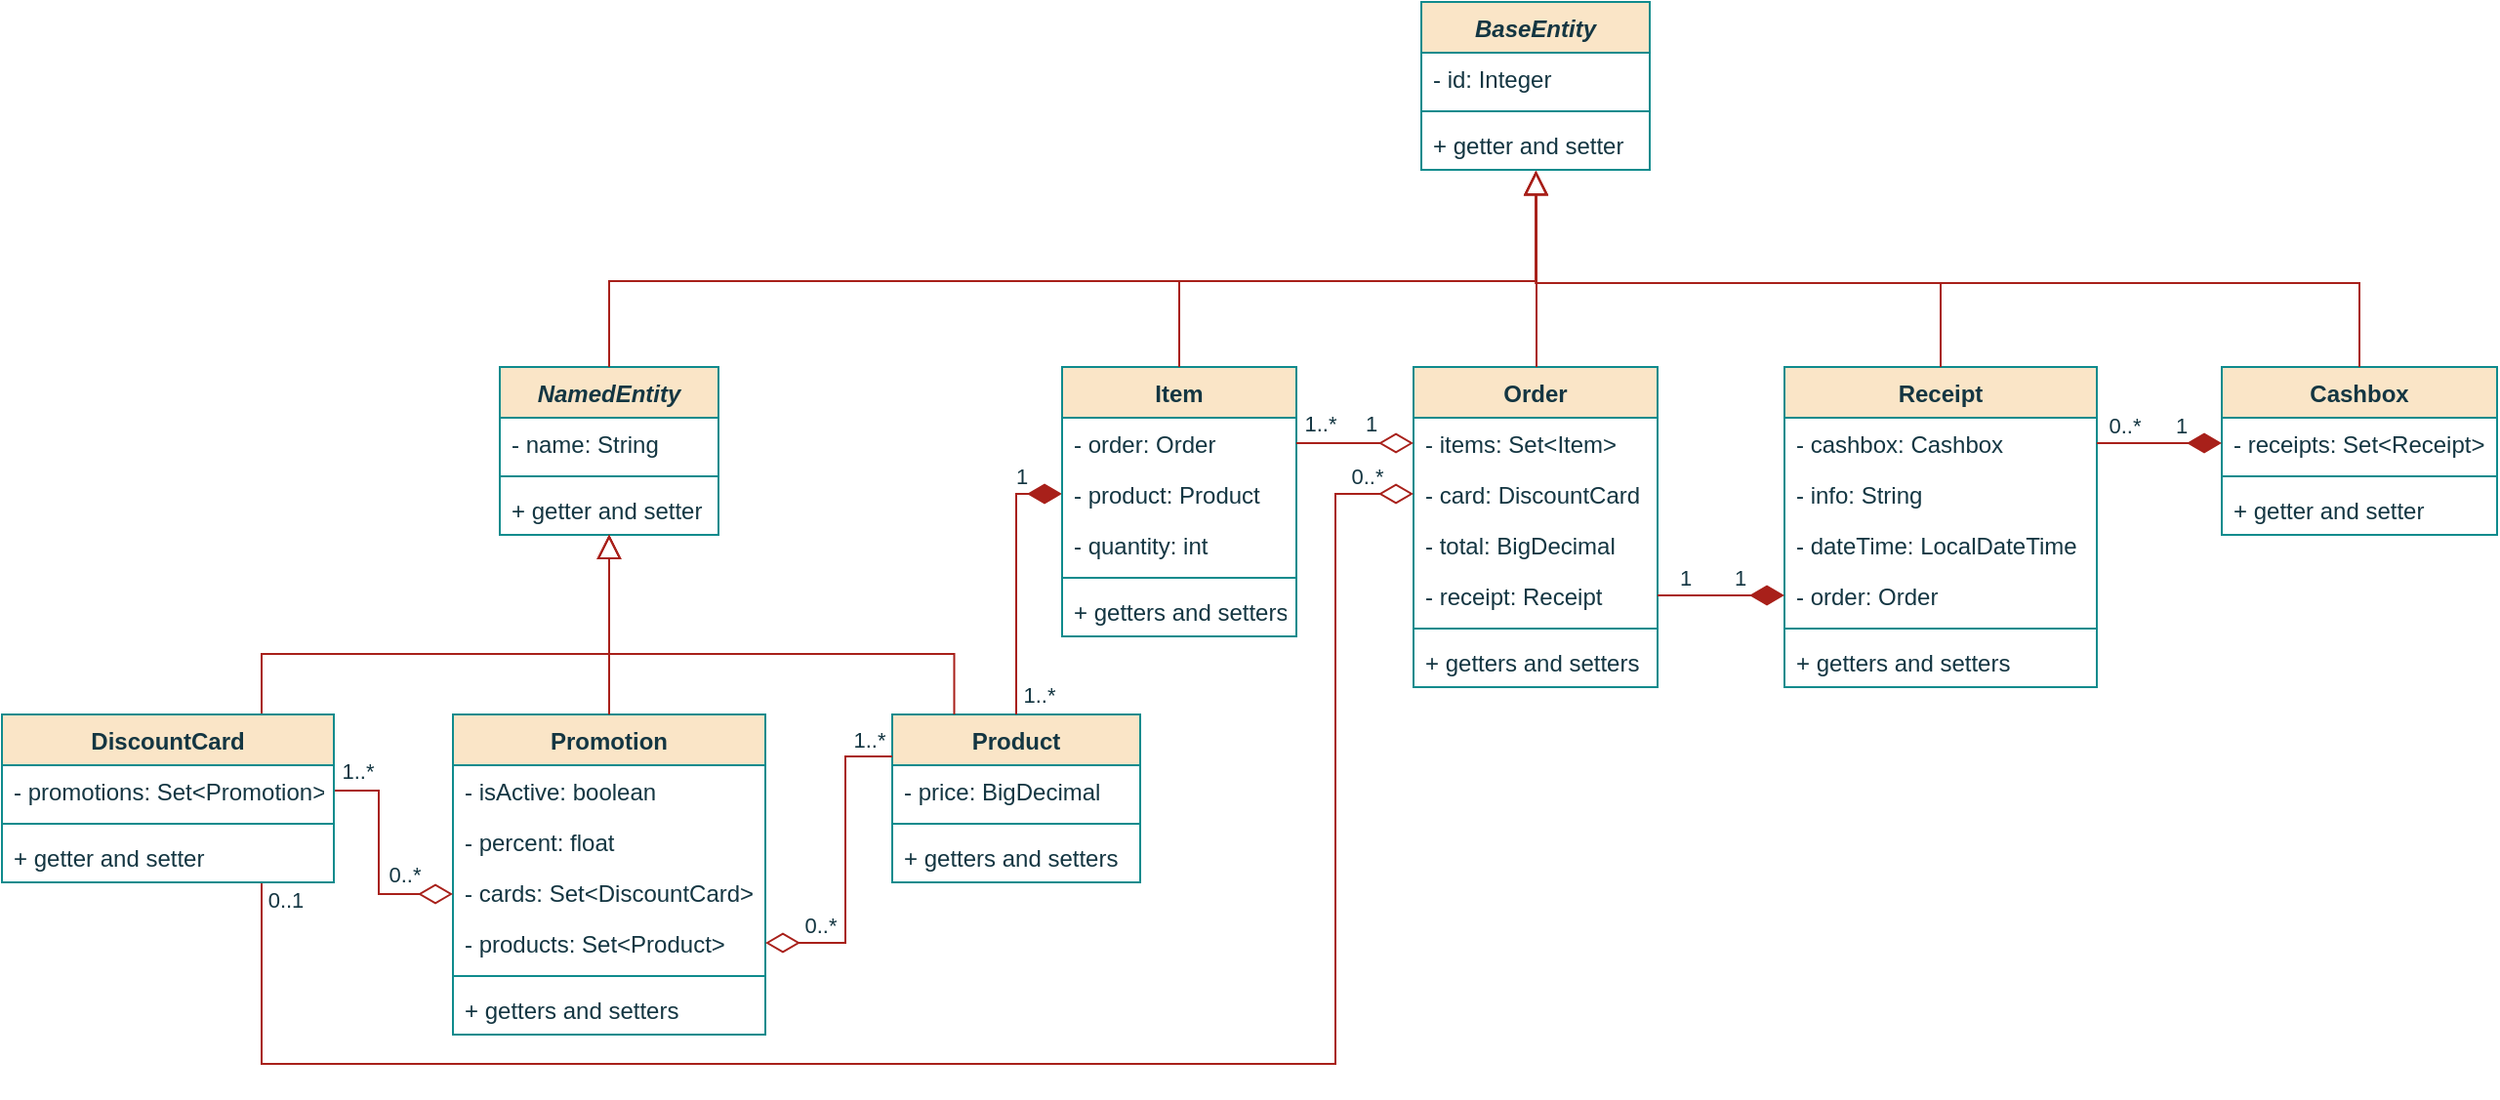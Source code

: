 <mxfile version="20.7.4" type="device"><diagram id="C5RBs43oDa-KdzZeNtuy" name="UML"><mxGraphModel dx="295" dy="145" grid="1" gridSize="10" guides="1" tooltips="1" connect="1" arrows="1" fold="1" page="1" pageScale="1" pageWidth="1169" pageHeight="827" math="0" shadow="0"><root><mxCell id="WIyWlLk6GJQsqaUBKTNV-0"/><mxCell id="WIyWlLk6GJQsqaUBKTNV-1" parent="WIyWlLk6GJQsqaUBKTNV-0"/><mxCell id="sVSoupcYhV7C0BgUrb3M-0" value="BaseEntity" style="swimlane;fontStyle=3;align=center;verticalAlign=top;childLayout=stackLayout;horizontal=1;startSize=26;horizontalStack=0;resizeParent=1;resizeLast=0;collapsible=1;marginBottom=0;rounded=0;shadow=0;strokeWidth=1;labelBackgroundColor=none;fillColor=#FAE5C7;strokeColor=#0F8B8D;fontColor=#143642;" parent="WIyWlLk6GJQsqaUBKTNV-1" vertex="1"><mxGeometry x="1113" y="96" width="117" height="86" as="geometry"><mxRectangle x="220" y="120" width="160" height="26" as="alternateBounds"/></mxGeometry></mxCell><mxCell id="sVSoupcYhV7C0BgUrb3M-1" value="- id: Integer" style="text;align=left;verticalAlign=top;spacingLeft=4;spacingRight=4;overflow=hidden;rotatable=0;points=[[0,0.5],[1,0.5]];portConstraint=eastwest;rounded=0;labelBackgroundColor=none;fontColor=#143642;" parent="sVSoupcYhV7C0BgUrb3M-0" vertex="1"><mxGeometry y="26" width="117" height="26" as="geometry"/></mxCell><mxCell id="sVSoupcYhV7C0BgUrb3M-4" value="" style="line;html=1;strokeWidth=1;align=left;verticalAlign=middle;spacingTop=-1;spacingLeft=3;spacingRight=3;rotatable=0;labelPosition=right;points=[];portConstraint=eastwest;rounded=0;labelBackgroundColor=none;fillColor=#FAE5C7;strokeColor=#0F8B8D;fontColor=#143642;" parent="sVSoupcYhV7C0BgUrb3M-0" vertex="1"><mxGeometry y="52" width="117" height="8" as="geometry"/></mxCell><mxCell id="sVSoupcYhV7C0BgUrb3M-5" value="+ getter and setter" style="text;align=left;verticalAlign=top;spacingLeft=4;spacingRight=4;overflow=hidden;rotatable=0;points=[[0,0.5],[1,0.5]];portConstraint=eastwest;rounded=0;labelBackgroundColor=none;fontColor=#143642;" parent="sVSoupcYhV7C0BgUrb3M-0" vertex="1"><mxGeometry y="60" width="117" height="26" as="geometry"/></mxCell><mxCell id="sVSoupcYhV7C0BgUrb3M-32" value="Product" style="swimlane;fontStyle=1;align=center;verticalAlign=top;childLayout=stackLayout;horizontal=1;startSize=26;horizontalStack=0;resizeParent=1;resizeLast=0;collapsible=1;marginBottom=0;rounded=0;shadow=0;strokeWidth=1;labelBackgroundColor=none;fillColor=#FAE5C7;strokeColor=#0F8B8D;fontColor=#143642;" parent="WIyWlLk6GJQsqaUBKTNV-1" vertex="1"><mxGeometry x="842" y="461" width="127" height="86" as="geometry"><mxRectangle x="220" y="120" width="160" height="26" as="alternateBounds"/></mxGeometry></mxCell><mxCell id="sVSoupcYhV7C0BgUrb3M-33" value="- price: BigDecimal" style="text;align=left;verticalAlign=top;spacingLeft=4;spacingRight=4;overflow=hidden;rotatable=0;points=[[0,0.5],[1,0.5]];portConstraint=eastwest;rounded=0;labelBackgroundColor=none;fontColor=#143642;" parent="sVSoupcYhV7C0BgUrb3M-32" vertex="1"><mxGeometry y="26" width="127" height="26" as="geometry"/></mxCell><mxCell id="sVSoupcYhV7C0BgUrb3M-35" value="" style="line;html=1;strokeWidth=1;align=left;verticalAlign=middle;spacingTop=-1;spacingLeft=3;spacingRight=3;rotatable=0;labelPosition=right;points=[];portConstraint=eastwest;rounded=0;labelBackgroundColor=none;fillColor=#FAE5C7;strokeColor=#0F8B8D;fontColor=#143642;" parent="sVSoupcYhV7C0BgUrb3M-32" vertex="1"><mxGeometry y="52" width="127" height="8" as="geometry"/></mxCell><mxCell id="sVSoupcYhV7C0BgUrb3M-36" value="+ getters and setters" style="text;align=left;verticalAlign=top;spacingLeft=4;spacingRight=4;overflow=hidden;rotatable=0;points=[[0,0.5],[1,0.5]];portConstraint=eastwest;rounded=0;labelBackgroundColor=none;fontColor=#143642;" parent="sVSoupcYhV7C0BgUrb3M-32" vertex="1"><mxGeometry y="60" width="127" height="26" as="geometry"/></mxCell><mxCell id="sVSoupcYhV7C0BgUrb3M-48" value="NamedEntity" style="swimlane;fontStyle=3;align=center;verticalAlign=top;childLayout=stackLayout;horizontal=1;startSize=26;horizontalStack=0;resizeParent=1;resizeLast=0;collapsible=1;marginBottom=0;rounded=0;shadow=0;strokeWidth=1;labelBackgroundColor=none;fillColor=#FAE5C7;strokeColor=#0F8B8D;fontColor=#143642;" parent="WIyWlLk6GJQsqaUBKTNV-1" vertex="1"><mxGeometry x="641" y="283" width="112" height="86" as="geometry"><mxRectangle x="220" y="120" width="160" height="26" as="alternateBounds"/></mxGeometry></mxCell><mxCell id="sVSoupcYhV7C0BgUrb3M-50" value="- name: String" style="text;align=left;verticalAlign=top;spacingLeft=4;spacingRight=4;overflow=hidden;rotatable=0;points=[[0,0.5],[1,0.5]];portConstraint=eastwest;rounded=0;shadow=0;html=0;labelBackgroundColor=none;fontColor=#143642;" parent="sVSoupcYhV7C0BgUrb3M-48" vertex="1"><mxGeometry y="26" width="112" height="26" as="geometry"/></mxCell><mxCell id="sVSoupcYhV7C0BgUrb3M-51" value="" style="line;html=1;strokeWidth=1;align=left;verticalAlign=middle;spacingTop=-1;spacingLeft=3;spacingRight=3;rotatable=0;labelPosition=right;points=[];portConstraint=eastwest;rounded=0;labelBackgroundColor=none;fillColor=#FAE5C7;strokeColor=#0F8B8D;fontColor=#143642;" parent="sVSoupcYhV7C0BgUrb3M-48" vertex="1"><mxGeometry y="52" width="112" height="8" as="geometry"/></mxCell><mxCell id="sVSoupcYhV7C0BgUrb3M-54" value="+ getter and setter" style="text;align=left;verticalAlign=top;spacingLeft=4;spacingRight=4;overflow=hidden;rotatable=0;points=[[0,0.5],[1,0.5]];portConstraint=eastwest;rounded=0;labelBackgroundColor=none;fontColor=#143642;" parent="sVSoupcYhV7C0BgUrb3M-48" vertex="1"><mxGeometry y="60" width="112" height="26" as="geometry"/></mxCell><mxCell id="sVSoupcYhV7C0BgUrb3M-69" value="Receipt" style="swimlane;fontStyle=1;align=center;verticalAlign=top;childLayout=stackLayout;horizontal=1;startSize=26;horizontalStack=0;resizeParent=1;resizeLast=0;collapsible=1;marginBottom=0;rounded=0;shadow=0;strokeWidth=1;labelBackgroundColor=none;fillColor=#FAE5C7;strokeColor=#0F8B8D;fontColor=#143642;" parent="WIyWlLk6GJQsqaUBKTNV-1" vertex="1"><mxGeometry x="1299" y="283" width="160" height="164" as="geometry"><mxRectangle x="220" y="120" width="160" height="26" as="alternateBounds"/></mxGeometry></mxCell><mxCell id="sVSoupcYhV7C0BgUrb3M-135" value="- cashbox: Cashbox" style="text;align=left;verticalAlign=top;spacingLeft=4;spacingRight=4;overflow=hidden;rotatable=0;points=[[0,0.5],[1,0.5]];portConstraint=eastwest;rounded=0;labelBackgroundColor=none;fontColor=#143642;" parent="sVSoupcYhV7C0BgUrb3M-69" vertex="1"><mxGeometry y="26" width="160" height="26" as="geometry"/></mxCell><mxCell id="sVSoupcYhV7C0BgUrb3M-129" value="- info: String" style="text;align=left;verticalAlign=top;spacingLeft=4;spacingRight=4;overflow=hidden;rotatable=0;points=[[0,0.5],[1,0.5]];portConstraint=eastwest;rounded=0;labelBackgroundColor=none;fontColor=#143642;" parent="sVSoupcYhV7C0BgUrb3M-69" vertex="1"><mxGeometry y="52" width="160" height="26" as="geometry"/></mxCell><mxCell id="sVSoupcYhV7C0BgUrb3M-137" value="- dateTime: LocalDateTime" style="text;align=left;verticalAlign=top;spacingLeft=4;spacingRight=4;overflow=hidden;rotatable=0;points=[[0,0.5],[1,0.5]];portConstraint=eastwest;rounded=0;labelBackgroundColor=none;fontColor=#143642;" parent="sVSoupcYhV7C0BgUrb3M-69" vertex="1"><mxGeometry y="78" width="160" height="26" as="geometry"/></mxCell><mxCell id="sVSoupcYhV7C0BgUrb3M-93" value="- order: Order" style="text;align=left;verticalAlign=top;spacingLeft=4;spacingRight=4;overflow=hidden;rotatable=0;points=[[0,0.5],[1,0.5]];portConstraint=eastwest;rounded=0;labelBackgroundColor=none;fontColor=#143642;" parent="sVSoupcYhV7C0BgUrb3M-69" vertex="1"><mxGeometry y="104" width="160" height="26" as="geometry"/></mxCell><mxCell id="sVSoupcYhV7C0BgUrb3M-71" value="" style="line;html=1;strokeWidth=1;align=left;verticalAlign=middle;spacingTop=-1;spacingLeft=3;spacingRight=3;rotatable=0;labelPosition=right;points=[];portConstraint=eastwest;rounded=0;labelBackgroundColor=none;fillColor=#FAE5C7;strokeColor=#0F8B8D;fontColor=#143642;" parent="sVSoupcYhV7C0BgUrb3M-69" vertex="1"><mxGeometry y="130" width="160" height="8" as="geometry"/></mxCell><mxCell id="sVSoupcYhV7C0BgUrb3M-72" value="+ getters and setters" style="text;align=left;verticalAlign=top;spacingLeft=4;spacingRight=4;overflow=hidden;rotatable=0;points=[[0,0.5],[1,0.5]];portConstraint=eastwest;rounded=0;labelBackgroundColor=none;fontColor=#143642;" parent="sVSoupcYhV7C0BgUrb3M-69" vertex="1"><mxGeometry y="138" width="160" height="26" as="geometry"/></mxCell><mxCell id="sVSoupcYhV7C0BgUrb3M-97" value="Order" style="swimlane;fontStyle=1;align=center;verticalAlign=top;childLayout=stackLayout;horizontal=1;startSize=26;horizontalStack=0;resizeParent=1;resizeLast=0;collapsible=1;marginBottom=0;rounded=0;shadow=0;strokeWidth=1;labelBackgroundColor=none;fillColor=#FAE5C7;strokeColor=#0F8B8D;fontColor=#143642;" parent="WIyWlLk6GJQsqaUBKTNV-1" vertex="1"><mxGeometry x="1109" y="283" width="125" height="164" as="geometry"><mxRectangle x="220" y="120" width="160" height="26" as="alternateBounds"/></mxGeometry></mxCell><mxCell id="sVSoupcYhV7C0BgUrb3M-98" value="- items: Set&lt;Item&gt;" style="text;align=left;verticalAlign=top;spacingLeft=4;spacingRight=4;overflow=hidden;rotatable=0;points=[[0,0.5],[1,0.5]];portConstraint=eastwest;rounded=0;labelBackgroundColor=none;fontColor=#143642;" parent="sVSoupcYhV7C0BgUrb3M-97" vertex="1"><mxGeometry y="26" width="125" height="26" as="geometry"/></mxCell><mxCell id="sVSoupcYhV7C0BgUrb3M-99" value="- card: DiscountCard" style="text;align=left;verticalAlign=top;spacingLeft=4;spacingRight=4;overflow=hidden;rotatable=0;points=[[0,0.5],[1,0.5]];portConstraint=eastwest;rounded=0;labelBackgroundColor=none;fontColor=#143642;" parent="sVSoupcYhV7C0BgUrb3M-97" vertex="1"><mxGeometry y="52" width="125" height="26" as="geometry"/></mxCell><mxCell id="MmaBJjLD7vOG3XZYQIPM-0" value="- total: BigDecimal" style="text;align=left;verticalAlign=top;spacingLeft=4;spacingRight=4;overflow=hidden;rotatable=0;points=[[0,0.5],[1,0.5]];portConstraint=eastwest;rounded=0;labelBackgroundColor=none;fontColor=#143642;" parent="sVSoupcYhV7C0BgUrb3M-97" vertex="1"><mxGeometry y="78" width="125" height="26" as="geometry"/></mxCell><mxCell id="sVSoupcYhV7C0BgUrb3M-186" value="- receipt: Receipt" style="text;align=left;verticalAlign=top;spacingLeft=4;spacingRight=4;overflow=hidden;rotatable=0;points=[[0,0.5],[1,0.5]];portConstraint=eastwest;rounded=0;labelBackgroundColor=none;fontColor=#143642;" parent="sVSoupcYhV7C0BgUrb3M-97" vertex="1"><mxGeometry y="104" width="125" height="26" as="geometry"/></mxCell><mxCell id="sVSoupcYhV7C0BgUrb3M-101" value="" style="line;html=1;strokeWidth=1;align=left;verticalAlign=middle;spacingTop=-1;spacingLeft=3;spacingRight=3;rotatable=0;labelPosition=right;points=[];portConstraint=eastwest;rounded=0;labelBackgroundColor=none;fillColor=#FAE5C7;strokeColor=#0F8B8D;fontColor=#143642;" parent="sVSoupcYhV7C0BgUrb3M-97" vertex="1"><mxGeometry y="130" width="125" height="8" as="geometry"/></mxCell><mxCell id="sVSoupcYhV7C0BgUrb3M-102" value="+ getters and setters" style="text;align=left;verticalAlign=top;spacingLeft=4;spacingRight=4;overflow=hidden;rotatable=0;points=[[0,0.5],[1,0.5]];portConstraint=eastwest;rounded=0;labelBackgroundColor=none;fontColor=#143642;" parent="sVSoupcYhV7C0BgUrb3M-97" vertex="1"><mxGeometry y="138" width="125" height="26" as="geometry"/></mxCell><mxCell id="sVSoupcYhV7C0BgUrb3M-109" value="Promotion" style="swimlane;fontStyle=1;align=center;verticalAlign=top;childLayout=stackLayout;horizontal=1;startSize=26;horizontalStack=0;resizeParent=1;resizeLast=0;collapsible=1;marginBottom=0;rounded=0;shadow=0;strokeWidth=1;labelBackgroundColor=none;fillColor=#FAE5C7;strokeColor=#0F8B8D;fontColor=#143642;" parent="WIyWlLk6GJQsqaUBKTNV-1" vertex="1"><mxGeometry x="617" y="461" width="160" height="164" as="geometry"><mxRectangle x="220" y="120" width="160" height="26" as="alternateBounds"/></mxGeometry></mxCell><mxCell id="sVSoupcYhV7C0BgUrb3M-179" value="- isActive: boolean" style="text;align=left;verticalAlign=top;spacingLeft=4;spacingRight=4;overflow=hidden;rotatable=0;points=[[0,0.5],[1,0.5]];portConstraint=eastwest;rounded=0;labelBackgroundColor=none;fontColor=#143642;" parent="sVSoupcYhV7C0BgUrb3M-109" vertex="1"><mxGeometry y="26" width="160" height="26" as="geometry"/></mxCell><mxCell id="sVSoupcYhV7C0BgUrb3M-110" value="- percent: float" style="text;align=left;verticalAlign=top;spacingLeft=4;spacingRight=4;overflow=hidden;rotatable=0;points=[[0,0.5],[1,0.5]];portConstraint=eastwest;rounded=0;labelBackgroundColor=none;fontColor=#143642;" parent="sVSoupcYhV7C0BgUrb3M-109" vertex="1"><mxGeometry y="52" width="160" height="26" as="geometry"/></mxCell><mxCell id="sVSoupcYhV7C0BgUrb3M-111" value="- cards: Set&lt;DiscountCard&gt;" style="text;align=left;verticalAlign=top;spacingLeft=4;spacingRight=4;overflow=hidden;rotatable=0;points=[[0,0.5],[1,0.5]];portConstraint=eastwest;rounded=0;labelBackgroundColor=none;fontColor=#143642;" parent="sVSoupcYhV7C0BgUrb3M-109" vertex="1"><mxGeometry y="78" width="160" height="26" as="geometry"/></mxCell><mxCell id="sVSoupcYhV7C0BgUrb3M-112" value="- products: Set&lt;Product&gt;" style="text;align=left;verticalAlign=top;spacingLeft=4;spacingRight=4;overflow=hidden;rotatable=0;points=[[0,0.5],[1,0.5]];portConstraint=eastwest;rounded=0;labelBackgroundColor=none;fontColor=#143642;" parent="sVSoupcYhV7C0BgUrb3M-109" vertex="1"><mxGeometry y="104" width="160" height="26" as="geometry"/></mxCell><mxCell id="sVSoupcYhV7C0BgUrb3M-113" value="" style="line;html=1;strokeWidth=1;align=left;verticalAlign=middle;spacingTop=-1;spacingLeft=3;spacingRight=3;rotatable=0;labelPosition=right;points=[];portConstraint=eastwest;rounded=0;labelBackgroundColor=none;fillColor=#FAE5C7;strokeColor=#0F8B8D;fontColor=#143642;" parent="sVSoupcYhV7C0BgUrb3M-109" vertex="1"><mxGeometry y="130" width="160" height="8" as="geometry"/></mxCell><mxCell id="sVSoupcYhV7C0BgUrb3M-114" value="+ getters and setters" style="text;align=left;verticalAlign=top;spacingLeft=4;spacingRight=4;overflow=hidden;rotatable=0;points=[[0,0.5],[1,0.5]];portConstraint=eastwest;rounded=0;labelBackgroundColor=none;fontColor=#143642;" parent="sVSoupcYhV7C0BgUrb3M-109" vertex="1"><mxGeometry y="138" width="160" height="26" as="geometry"/></mxCell><mxCell id="sVSoupcYhV7C0BgUrb3M-145" value="Cashbox" style="swimlane;fontStyle=1;align=center;verticalAlign=top;childLayout=stackLayout;horizontal=1;startSize=26;horizontalStack=0;resizeParent=1;resizeLast=0;collapsible=1;marginBottom=0;rounded=0;shadow=0;strokeWidth=1;labelBackgroundColor=none;fillColor=#FAE5C7;strokeColor=#0F8B8D;fontColor=#143642;" parent="WIyWlLk6GJQsqaUBKTNV-1" vertex="1"><mxGeometry x="1523" y="283" width="141" height="86" as="geometry"><mxRectangle x="220" y="120" width="160" height="26" as="alternateBounds"/></mxGeometry></mxCell><mxCell id="sVSoupcYhV7C0BgUrb3M-146" value="- receipts: Set&lt;Receipt&gt;" style="text;align=left;verticalAlign=top;spacingLeft=4;spacingRight=4;overflow=hidden;rotatable=0;points=[[0,0.5],[1,0.5]];portConstraint=eastwest;rounded=0;labelBackgroundColor=none;fontColor=#143642;" parent="sVSoupcYhV7C0BgUrb3M-145" vertex="1"><mxGeometry y="26" width="141" height="26" as="geometry"/></mxCell><mxCell id="sVSoupcYhV7C0BgUrb3M-147" value="" style="line;html=1;strokeWidth=1;align=left;verticalAlign=middle;spacingTop=-1;spacingLeft=3;spacingRight=3;rotatable=0;labelPosition=right;points=[];portConstraint=eastwest;rounded=0;labelBackgroundColor=none;fillColor=#FAE5C7;strokeColor=#0F8B8D;fontColor=#143642;" parent="sVSoupcYhV7C0BgUrb3M-145" vertex="1"><mxGeometry y="52" width="141" height="8" as="geometry"/></mxCell><mxCell id="sVSoupcYhV7C0BgUrb3M-148" value="+ getter and setter" style="text;align=left;verticalAlign=top;spacingLeft=4;spacingRight=4;overflow=hidden;rotatable=0;points=[[0,0.5],[1,0.5]];portConstraint=eastwest;rounded=0;labelBackgroundColor=none;fontColor=#143642;" parent="sVSoupcYhV7C0BgUrb3M-145" vertex="1"><mxGeometry y="60" width="141" height="26" as="geometry"/></mxCell><mxCell id="sVSoupcYhV7C0BgUrb3M-155" value="" style="endArrow=block;endSize=10;endFill=0;shadow=0;strokeWidth=1;rounded=0;edgeStyle=elbowEdgeStyle;elbow=vertical;entryX=0.502;entryY=1.021;entryDx=0;entryDy=0;entryPerimeter=0;labelBackgroundColor=none;strokeColor=#A8201A;fontColor=default;" parent="WIyWlLk6GJQsqaUBKTNV-1" source="sVSoupcYhV7C0BgUrb3M-48" target="sVSoupcYhV7C0BgUrb3M-5" edge="1"><mxGeometry width="160" relative="1" as="geometry"><mxPoint x="1377" y="264" as="sourcePoint"/><mxPoint x="1377.32" y="205.546" as="targetPoint"/><Array as="points"><mxPoint x="1197" y="239"/><mxPoint x="1313" y="249"/><mxPoint x="1013" y="192"/><mxPoint x="1003" y="189"/></Array></mxGeometry></mxCell><mxCell id="sVSoupcYhV7C0BgUrb3M-156" value="" style="endArrow=block;endSize=10;endFill=0;shadow=0;strokeWidth=1;rounded=0;edgeStyle=elbowEdgeStyle;elbow=vertical;entryX=0.502;entryY=1.021;entryDx=0;entryDy=0;entryPerimeter=0;labelBackgroundColor=none;strokeColor=#A8201A;fontColor=default;" parent="WIyWlLk6GJQsqaUBKTNV-1" source="sVSoupcYhV7C0BgUrb3M-97" target="sVSoupcYhV7C0BgUrb3M-5" edge="1"><mxGeometry width="160" relative="1" as="geometry"><mxPoint x="1399" y="264" as="sourcePoint"/><mxPoint x="1399.32" y="205.546" as="targetPoint"/><Array as="points"><mxPoint x="1172" y="210"/><mxPoint x="1359" y="270"/><mxPoint x="1539" y="239"/><mxPoint x="1035" y="192"/><mxPoint x="1025" y="189"/></Array></mxGeometry></mxCell><mxCell id="sVSoupcYhV7C0BgUrb3M-180" value="" style="endArrow=block;endSize=10;endFill=0;shadow=0;strokeWidth=1;rounded=0;edgeStyle=elbowEdgeStyle;elbow=vertical;exitX=0.25;exitY=0;exitDx=0;exitDy=0;entryX=0.5;entryY=0.994;entryDx=0;entryDy=0;entryPerimeter=0;labelBackgroundColor=none;strokeColor=#A8201A;fontColor=default;" parent="WIyWlLk6GJQsqaUBKTNV-1" source="sVSoupcYhV7C0BgUrb3M-32" target="sVSoupcYhV7C0BgUrb3M-54" edge="1"><mxGeometry width="160" relative="1" as="geometry"><mxPoint x="803" y="439.45" as="sourcePoint"/><mxPoint x="803.32" y="380.996" as="targetPoint"/><Array as="points"><mxPoint x="744" y="430"/><mxPoint x="764" y="420"/><mxPoint x="814" y="440"/><mxPoint x="739" y="424.45"/><mxPoint x="439" y="367.45"/><mxPoint x="429" y="364.45"/></Array></mxGeometry></mxCell><mxCell id="sVSoupcYhV7C0BgUrb3M-182" value="" style="endArrow=block;endSize=10;endFill=0;shadow=0;strokeWidth=1;rounded=0;edgeStyle=elbowEdgeStyle;elbow=vertical;entryX=0.5;entryY=0.994;entryDx=0;entryDy=0;entryPerimeter=0;labelBackgroundColor=none;strokeColor=#A8201A;fontColor=default;" parent="WIyWlLk6GJQsqaUBKTNV-1" source="G5X1TN3a7SHYj0dtju0X-4" target="sVSoupcYhV7C0BgUrb3M-54" edge="1"><mxGeometry width="160" relative="1" as="geometry"><mxPoint x="465" y="449" as="sourcePoint"/><mxPoint x="807" y="371.844" as="targetPoint"/><Array as="points"><mxPoint x="519" y="430"/><mxPoint x="509" y="430"/><mxPoint x="654" y="430"/><mxPoint x="664" y="420"/><mxPoint x="584" y="440"/><mxPoint x="743" y="425"/><mxPoint x="933" y="424"/><mxPoint x="739" y="424.45"/><mxPoint x="439" y="367.45"/><mxPoint x="429" y="364.45"/></Array></mxGeometry></mxCell><mxCell id="sVSoupcYhV7C0BgUrb3M-183" value="" style="endArrow=block;endSize=10;endFill=0;shadow=0;strokeWidth=1;rounded=0;edgeStyle=elbowEdgeStyle;elbow=vertical;exitX=0.5;exitY=0;exitDx=0;exitDy=0;entryX=0.5;entryY=0.994;entryDx=0;entryDy=0;entryPerimeter=0;labelBackgroundColor=none;strokeColor=#A8201A;fontColor=default;" parent="WIyWlLk6GJQsqaUBKTNV-1" source="sVSoupcYhV7C0BgUrb3M-109" target="sVSoupcYhV7C0BgUrb3M-54" edge="1"><mxGeometry width="160" relative="1" as="geometry"><mxPoint x="807" y="461" as="sourcePoint"/><mxPoint x="807" y="371.844" as="targetPoint"/><Array as="points"><mxPoint x="739" y="424.45"/><mxPoint x="439" y="367.45"/><mxPoint x="429" y="364.45"/></Array></mxGeometry></mxCell><mxCell id="sVSoupcYhV7C0BgUrb3M-184" value="" style="endArrow=diamondThin;endFill=1;endSize=15;html=1;rounded=0;fontFamily=Helvetica;fontSize=12;fontColor=default;startSize=15;exitX=1;exitY=0.5;exitDx=0;exitDy=0;edgeStyle=orthogonalEdgeStyle;labelBackgroundColor=none;strokeColor=#A8201A;entryX=0;entryY=0.5;entryDx=0;entryDy=0;" parent="WIyWlLk6GJQsqaUBKTNV-1" source="sVSoupcYhV7C0BgUrb3M-135" target="sVSoupcYhV7C0BgUrb3M-146" edge="1"><mxGeometry width="160" relative="1" as="geometry"><mxPoint x="1699" y="542" as="sourcePoint"/><mxPoint x="1509" y="320" as="targetPoint"/><Array as="points"/></mxGeometry></mxCell><mxCell id="sVSoupcYhV7C0BgUrb3M-193" value="1" style="edgeLabel;html=1;align=center;verticalAlign=middle;resizable=0;points=[];fontColor=#143642;" parent="sVSoupcYhV7C0BgUrb3M-184" vertex="1" connectable="0"><mxGeometry x="0.746" relative="1" as="geometry"><mxPoint x="-13" y="-9" as="offset"/></mxGeometry></mxCell><mxCell id="sVSoupcYhV7C0BgUrb3M-194" value="0..*" style="edgeLabel;html=1;align=center;verticalAlign=middle;resizable=0;points=[];fontColor=#143642;" parent="sVSoupcYhV7C0BgUrb3M-184" vertex="1" connectable="0"><mxGeometry x="-0.801" relative="1" as="geometry"><mxPoint x="7" y="-9" as="offset"/></mxGeometry></mxCell><mxCell id="sVSoupcYhV7C0BgUrb3M-185" value="" style="endArrow=diamondThin;endFill=1;endSize=15;html=1;rounded=0;fontFamily=Helvetica;fontSize=12;fontColor=default;startSize=15;edgeStyle=orthogonalEdgeStyle;exitX=1;exitY=0.5;exitDx=0;exitDy=0;labelBackgroundColor=none;strokeColor=#A8201A;entryX=0;entryY=0.5;entryDx=0;entryDy=0;" parent="WIyWlLk6GJQsqaUBKTNV-1" source="sVSoupcYhV7C0BgUrb3M-186" target="sVSoupcYhV7C0BgUrb3M-93" edge="1"><mxGeometry width="160" relative="1" as="geometry"><mxPoint x="1359" y="315" as="sourcePoint"/><mxPoint x="1389" y="589" as="targetPoint"/><Array as="points"/></mxGeometry></mxCell><mxCell id="sVSoupcYhV7C0BgUrb3M-195" value="1" style="edgeLabel;html=1;align=center;verticalAlign=middle;resizable=0;points=[];fontColor=#143642;" parent="sVSoupcYhV7C0BgUrb3M-185" vertex="1" connectable="0"><mxGeometry x="0.736" relative="1" as="geometry"><mxPoint x="-15" y="-9" as="offset"/></mxGeometry></mxCell><mxCell id="sVSoupcYhV7C0BgUrb3M-196" value="1" style="edgeLabel;html=1;align=center;verticalAlign=middle;resizable=0;points=[];fontColor=#143642;" parent="sVSoupcYhV7C0BgUrb3M-185" vertex="1" connectable="0"><mxGeometry x="-0.809" y="1" relative="1" as="geometry"><mxPoint x="8" y="-8" as="offset"/></mxGeometry></mxCell><mxCell id="sVSoupcYhV7C0BgUrb3M-187" value="" style="endArrow=diamondThin;endFill=1;endSize=15;html=1;rounded=0;fontFamily=Helvetica;fontSize=12;fontColor=default;startSize=15;edgeStyle=orthogonalEdgeStyle;exitX=0.5;exitY=0;exitDx=0;exitDy=0;labelBackgroundColor=none;strokeColor=#A8201A;entryX=0;entryY=0.5;entryDx=0;entryDy=0;" parent="WIyWlLk6GJQsqaUBKTNV-1" source="sVSoupcYhV7C0BgUrb3M-32" target="MmaBJjLD7vOG3XZYQIPM-6" edge="1"><mxGeometry width="160" relative="1" as="geometry"><mxPoint x="1098" y="410" as="sourcePoint"/><mxPoint x="889" y="320" as="targetPoint"/><Array as="points"><mxPoint x="905" y="348"/></Array></mxGeometry></mxCell><mxCell id="sVSoupcYhV7C0BgUrb3M-205" value="1" style="edgeLabel;html=1;align=center;verticalAlign=middle;resizable=0;points=[];fontColor=#143642;" parent="sVSoupcYhV7C0BgUrb3M-187" vertex="1" connectable="0"><mxGeometry x="0.664" y="2" relative="1" as="geometry"><mxPoint x="2" y="-7" as="offset"/></mxGeometry></mxCell><mxCell id="sVSoupcYhV7C0BgUrb3M-206" value="1..*" style="edgeLabel;html=1;align=center;verticalAlign=middle;resizable=0;points=[];fontColor=#143642;" parent="sVSoupcYhV7C0BgUrb3M-187" vertex="1" connectable="0"><mxGeometry x="-0.897" relative="1" as="geometry"><mxPoint x="11" y="-3" as="offset"/></mxGeometry></mxCell><mxCell id="sVSoupcYhV7C0BgUrb3M-188" value="" style="endArrow=diamondThin;endFill=0;endSize=15;html=1;rounded=0;fontFamily=Helvetica;fontSize=12;fontColor=default;startSize=15;edgeStyle=orthogonalEdgeStyle;labelBackgroundColor=none;strokeColor=#A8201A;exitX=1;exitY=0.5;exitDx=0;exitDy=0;" parent="WIyWlLk6GJQsqaUBKTNV-1" source="G5X1TN3a7SHYj0dtju0X-5" target="sVSoupcYhV7C0BgUrb3M-111" edge="1"><mxGeometry x="0.053" y="4" width="160" relative="1" as="geometry"><mxPoint x="554" y="459" as="sourcePoint"/><mxPoint x="617" y="552" as="targetPoint"/><Array as="points"><mxPoint x="579" y="500"/><mxPoint x="579" y="553"/></Array><mxPoint as="offset"/></mxGeometry></mxCell><mxCell id="sVSoupcYhV7C0BgUrb3M-201" value="0..*" style="edgeLabel;html=1;align=center;verticalAlign=middle;resizable=0;points=[];fontColor=#143642;" parent="sVSoupcYhV7C0BgUrb3M-188" vertex="1" connectable="0"><mxGeometry x="0.621" y="1" relative="1" as="geometry"><mxPoint x="-4" y="-9" as="offset"/></mxGeometry></mxCell><mxCell id="sVSoupcYhV7C0BgUrb3M-202" value="1..*" style="edgeLabel;html=1;align=center;verticalAlign=middle;resizable=0;points=[];fontColor=#143642;" parent="sVSoupcYhV7C0BgUrb3M-188" vertex="1" connectable="0"><mxGeometry x="-0.86" relative="1" as="geometry"><mxPoint x="4" y="-10" as="offset"/></mxGeometry></mxCell><mxCell id="sVSoupcYhV7C0BgUrb3M-190" value="" style="endArrow=diamondThin;endFill=0;endSize=15;html=1;rounded=0;fontFamily=Helvetica;fontSize=12;fontColor=default;startSize=15;edgeStyle=orthogonalEdgeStyle;entryX=1;entryY=0.5;entryDx=0;entryDy=0;labelBackgroundColor=none;strokeColor=#A8201A;exitX=0;exitY=0.25;exitDx=0;exitDy=0;" parent="WIyWlLk6GJQsqaUBKTNV-1" source="sVSoupcYhV7C0BgUrb3M-32" target="sVSoupcYhV7C0BgUrb3M-112" edge="1"><mxGeometry width="160" relative="1" as="geometry"><mxPoint x="842" y="526" as="sourcePoint"/><mxPoint x="632" y="601.0" as="targetPoint"/><Array as="points"><mxPoint x="818" y="483"/><mxPoint x="818" y="578"/></Array></mxGeometry></mxCell><mxCell id="sVSoupcYhV7C0BgUrb3M-203" value="1..*" style="edgeLabel;html=1;align=center;verticalAlign=middle;resizable=0;points=[];fontColor=#143642;" parent="sVSoupcYhV7C0BgUrb3M-190" vertex="1" connectable="0"><mxGeometry x="-0.857" y="-5" relative="1" as="geometry"><mxPoint x="-1" y="-4" as="offset"/></mxGeometry></mxCell><mxCell id="sVSoupcYhV7C0BgUrb3M-204" value="0..*" style="edgeLabel;html=1;align=center;verticalAlign=middle;resizable=0;points=[];fontColor=#143642;" parent="sVSoupcYhV7C0BgUrb3M-190" vertex="1" connectable="0"><mxGeometry x="0.627" y="-3" relative="1" as="geometry"><mxPoint x="-2" y="-6" as="offset"/></mxGeometry></mxCell><mxCell id="sVSoupcYhV7C0BgUrb3M-191" value="" style="endArrow=diamondThin;endFill=0;endSize=15;html=1;rounded=0;fontFamily=Helvetica;fontSize=12;fontColor=default;startSize=15;edgeStyle=orthogonalEdgeStyle;labelBackgroundColor=none;strokeColor=#A8201A;entryX=0;entryY=0.5;entryDx=0;entryDy=0;" parent="WIyWlLk6GJQsqaUBKTNV-1" source="G5X1TN3a7SHYj0dtju0X-7" target="sVSoupcYhV7C0BgUrb3M-99" edge="1"><mxGeometry width="160" relative="1" as="geometry"><mxPoint x="559" y="483" as="sourcePoint"/><mxPoint x="1139" y="530" as="targetPoint"/><Array as="points"><mxPoint x="519" y="640"/><mxPoint x="1069" y="640"/><mxPoint x="1069" y="348"/></Array></mxGeometry></mxCell><mxCell id="sVSoupcYhV7C0BgUrb3M-199" value="0..*" style="edgeLabel;html=1;align=center;verticalAlign=middle;resizable=0;points=[];fontColor=#143642;" parent="sVSoupcYhV7C0BgUrb3M-191" vertex="1" connectable="0"><mxGeometry x="0.948" y="1" relative="1" as="geometry"><mxPoint x="1" y="-8" as="offset"/></mxGeometry></mxCell><mxCell id="sVSoupcYhV7C0BgUrb3M-200" value="0..1" style="edgeLabel;html=1;align=center;verticalAlign=middle;resizable=0;points=[];fontColor=#143642;" parent="sVSoupcYhV7C0BgUrb3M-191" vertex="1" connectable="0"><mxGeometry x="-0.975" y="-1" relative="1" as="geometry"><mxPoint x="13" y="-3" as="offset"/></mxGeometry></mxCell><mxCell id="G5X1TN3a7SHYj0dtju0X-4" value="DiscountCard" style="swimlane;fontStyle=1;align=center;verticalAlign=top;childLayout=stackLayout;horizontal=1;startSize=26;horizontalStack=0;resizeParent=1;resizeLast=0;collapsible=1;marginBottom=0;rounded=0;shadow=0;strokeWidth=1;labelBackgroundColor=none;fillColor=#FAE5C7;strokeColor=#0F8B8D;fontColor=#143642;" parent="WIyWlLk6GJQsqaUBKTNV-1" vertex="1"><mxGeometry x="386" y="461" width="170" height="86" as="geometry"><mxRectangle x="220" y="120" width="160" height="26" as="alternateBounds"/></mxGeometry></mxCell><mxCell id="G5X1TN3a7SHYj0dtju0X-5" value="- promotions: Set&lt;Promotion&gt;" style="text;align=left;verticalAlign=top;spacingLeft=4;spacingRight=4;overflow=hidden;rotatable=0;points=[[0,0.5],[1,0.5]];portConstraint=eastwest;rounded=0;labelBackgroundColor=none;fontColor=#143642;" parent="G5X1TN3a7SHYj0dtju0X-4" vertex="1"><mxGeometry y="26" width="170" height="26" as="geometry"/></mxCell><mxCell id="G5X1TN3a7SHYj0dtju0X-6" value="" style="line;html=1;strokeWidth=1;align=left;verticalAlign=middle;spacingTop=-1;spacingLeft=3;spacingRight=3;rotatable=0;labelPosition=right;points=[];portConstraint=eastwest;rounded=0;labelBackgroundColor=none;fillColor=#FAE5C7;strokeColor=#0F8B8D;fontColor=#143642;" parent="G5X1TN3a7SHYj0dtju0X-4" vertex="1"><mxGeometry y="52" width="170" height="8" as="geometry"/></mxCell><mxCell id="G5X1TN3a7SHYj0dtju0X-7" value="+ getter and setter" style="text;align=left;verticalAlign=top;spacingLeft=4;spacingRight=4;overflow=hidden;rotatable=0;points=[[0,0.5],[1,0.5]];portConstraint=eastwest;rounded=0;labelBackgroundColor=none;fontColor=#143642;" parent="G5X1TN3a7SHYj0dtju0X-4" vertex="1"><mxGeometry y="60" width="170" height="26" as="geometry"/></mxCell><mxCell id="MmaBJjLD7vOG3XZYQIPM-5" value="Item" style="swimlane;fontStyle=1;align=center;verticalAlign=top;childLayout=stackLayout;horizontal=1;startSize=26;horizontalStack=0;resizeParent=1;resizeLast=0;collapsible=1;marginBottom=0;rounded=0;shadow=0;strokeWidth=1;labelBackgroundColor=none;fillColor=#FAE5C7;strokeColor=#0F8B8D;fontColor=#143642;" parent="WIyWlLk6GJQsqaUBKTNV-1" vertex="1"><mxGeometry x="929" y="283" width="120" height="138" as="geometry"><mxRectangle x="220" y="120" width="160" height="26" as="alternateBounds"/></mxGeometry></mxCell><mxCell id="Z8gUMYMSEHSTqojcT1xq-0" value="- order: Order" style="text;align=left;verticalAlign=top;spacingLeft=4;spacingRight=4;overflow=hidden;rotatable=0;points=[[0,0.5],[1,0.5]];portConstraint=eastwest;rounded=0;labelBackgroundColor=none;fontColor=#143642;" vertex="1" parent="MmaBJjLD7vOG3XZYQIPM-5"><mxGeometry y="26" width="120" height="26" as="geometry"/></mxCell><mxCell id="MmaBJjLD7vOG3XZYQIPM-6" value="- product: Product" style="text;align=left;verticalAlign=top;spacingLeft=4;spacingRight=4;overflow=hidden;rotatable=0;points=[[0,0.5],[1,0.5]];portConstraint=eastwest;rounded=0;labelBackgroundColor=none;fontColor=#143642;" parent="MmaBJjLD7vOG3XZYQIPM-5" vertex="1"><mxGeometry y="52" width="120" height="26" as="geometry"/></mxCell><mxCell id="MmaBJjLD7vOG3XZYQIPM-9" value="- quantity: int" style="text;align=left;verticalAlign=top;spacingLeft=4;spacingRight=4;overflow=hidden;rotatable=0;points=[[0,0.5],[1,0.5]];portConstraint=eastwest;rounded=0;labelBackgroundColor=none;fontColor=#143642;" parent="MmaBJjLD7vOG3XZYQIPM-5" vertex="1"><mxGeometry y="78" width="120" height="26" as="geometry"/></mxCell><mxCell id="MmaBJjLD7vOG3XZYQIPM-7" value="" style="line;html=1;strokeWidth=1;align=left;verticalAlign=middle;spacingTop=-1;spacingLeft=3;spacingRight=3;rotatable=0;labelPosition=right;points=[];portConstraint=eastwest;rounded=0;labelBackgroundColor=none;fillColor=#FAE5C7;strokeColor=#0F8B8D;fontColor=#143642;" parent="MmaBJjLD7vOG3XZYQIPM-5" vertex="1"><mxGeometry y="104" width="120" height="8" as="geometry"/></mxCell><mxCell id="MmaBJjLD7vOG3XZYQIPM-8" value="+ getters and setters" style="text;align=left;verticalAlign=top;spacingLeft=4;spacingRight=4;overflow=hidden;rotatable=0;points=[[0,0.5],[1,0.5]];portConstraint=eastwest;rounded=0;labelBackgroundColor=none;fontColor=#143642;" parent="MmaBJjLD7vOG3XZYQIPM-5" vertex="1"><mxGeometry y="112" width="120" height="26" as="geometry"/></mxCell><mxCell id="MmaBJjLD7vOG3XZYQIPM-11" value="" style="endArrow=block;endSize=10;endFill=0;shadow=0;strokeWidth=1;rounded=0;edgeStyle=elbowEdgeStyle;elbow=vertical;entryX=0.502;entryY=1.021;entryDx=0;entryDy=0;entryPerimeter=0;labelBackgroundColor=none;strokeColor=#A8201A;fontColor=default;" parent="WIyWlLk6GJQsqaUBKTNV-1" source="sVSoupcYhV7C0BgUrb3M-145" target="sVSoupcYhV7C0BgUrb3M-5" edge="1"><mxGeometry width="160" relative="1" as="geometry"><mxPoint x="1379" y="240" as="sourcePoint"/><mxPoint x="1171.734" y="182.546" as="targetPoint"/><Array as="points"><mxPoint x="1269" y="240"/><mxPoint x="1172" y="210"/><mxPoint x="1359" y="270"/><mxPoint x="1539" y="239"/><mxPoint x="1035" y="192"/><mxPoint x="1025" y="189"/></Array></mxGeometry></mxCell><mxCell id="MmaBJjLD7vOG3XZYQIPM-13" value="" style="endArrow=block;endSize=10;endFill=0;shadow=0;strokeWidth=1;rounded=0;edgeStyle=elbowEdgeStyle;elbow=vertical;entryX=0.502;entryY=1.021;entryDx=0;entryDy=0;entryPerimeter=0;labelBackgroundColor=none;strokeColor=#A8201A;fontColor=default;" parent="WIyWlLk6GJQsqaUBKTNV-1" source="sVSoupcYhV7C0BgUrb3M-69" target="sVSoupcYhV7C0BgUrb3M-5" edge="1"><mxGeometry width="160" relative="1" as="geometry"><mxPoint x="1172" y="283" as="sourcePoint"/><mxPoint x="1171.734" y="182.546" as="targetPoint"/><Array as="points"><mxPoint x="1269" y="240"/><mxPoint x="1172" y="210"/><mxPoint x="1359" y="270"/><mxPoint x="1539" y="239"/><mxPoint x="1035" y="192"/><mxPoint x="1025" y="189"/></Array></mxGeometry></mxCell><mxCell id="MmaBJjLD7vOG3XZYQIPM-15" value="" style="endArrow=block;endSize=10;endFill=0;shadow=0;strokeWidth=1;rounded=0;edgeStyle=elbowEdgeStyle;elbow=vertical;entryX=0.502;entryY=1.021;entryDx=0;entryDy=0;entryPerimeter=0;labelBackgroundColor=none;strokeColor=#A8201A;fontColor=default;" parent="WIyWlLk6GJQsqaUBKTNV-1" source="MmaBJjLD7vOG3XZYQIPM-5" target="sVSoupcYhV7C0BgUrb3M-5" edge="1"><mxGeometry width="160" relative="1" as="geometry"><mxPoint x="1172" y="283" as="sourcePoint"/><mxPoint x="1171.734" y="182.546" as="targetPoint"/><Array as="points"><mxPoint x="1080" y="239"/><mxPoint x="1172" y="210"/><mxPoint x="1359" y="270"/><mxPoint x="1539" y="239"/><mxPoint x="1035" y="192"/><mxPoint x="1025" y="189"/></Array></mxGeometry></mxCell><mxCell id="MmaBJjLD7vOG3XZYQIPM-19" value="" style="endArrow=diamondThin;endFill=0;endSize=15;html=1;rounded=0;fontFamily=Helvetica;fontSize=12;fontColor=default;startSize=15;edgeStyle=orthogonalEdgeStyle;labelBackgroundColor=none;strokeColor=#A8201A;entryX=0;entryY=0.5;entryDx=0;entryDy=0;exitX=1;exitY=0.5;exitDx=0;exitDy=0;" parent="WIyWlLk6GJQsqaUBKTNV-1" source="Z8gUMYMSEHSTqojcT1xq-0" target="sVSoupcYhV7C0BgUrb3M-98" edge="1"><mxGeometry x="0.053" y="4" width="160" relative="1" as="geometry"><mxPoint x="1060" y="320" as="sourcePoint"/><mxPoint x="1122" y="260" as="targetPoint"/><Array as="points"><mxPoint x="1060" y="322"/><mxPoint x="1060" y="322"/></Array><mxPoint as="offset"/></mxGeometry></mxCell><mxCell id="MmaBJjLD7vOG3XZYQIPM-20" value="1" style="edgeLabel;html=1;align=center;verticalAlign=middle;resizable=0;points=[];fontColor=#143642;" parent="MmaBJjLD7vOG3XZYQIPM-19" vertex="1" connectable="0"><mxGeometry x="0.621" y="1" relative="1" as="geometry"><mxPoint x="-11" y="-9" as="offset"/></mxGeometry></mxCell><mxCell id="MmaBJjLD7vOG3XZYQIPM-21" value="1..*" style="edgeLabel;html=1;align=center;verticalAlign=middle;resizable=0;points=[];fontColor=#143642;" parent="MmaBJjLD7vOG3XZYQIPM-19" vertex="1" connectable="0"><mxGeometry x="-0.86" relative="1" as="geometry"><mxPoint x="8" y="-10" as="offset"/></mxGeometry></mxCell></root></mxGraphModel></diagram></mxfile>
